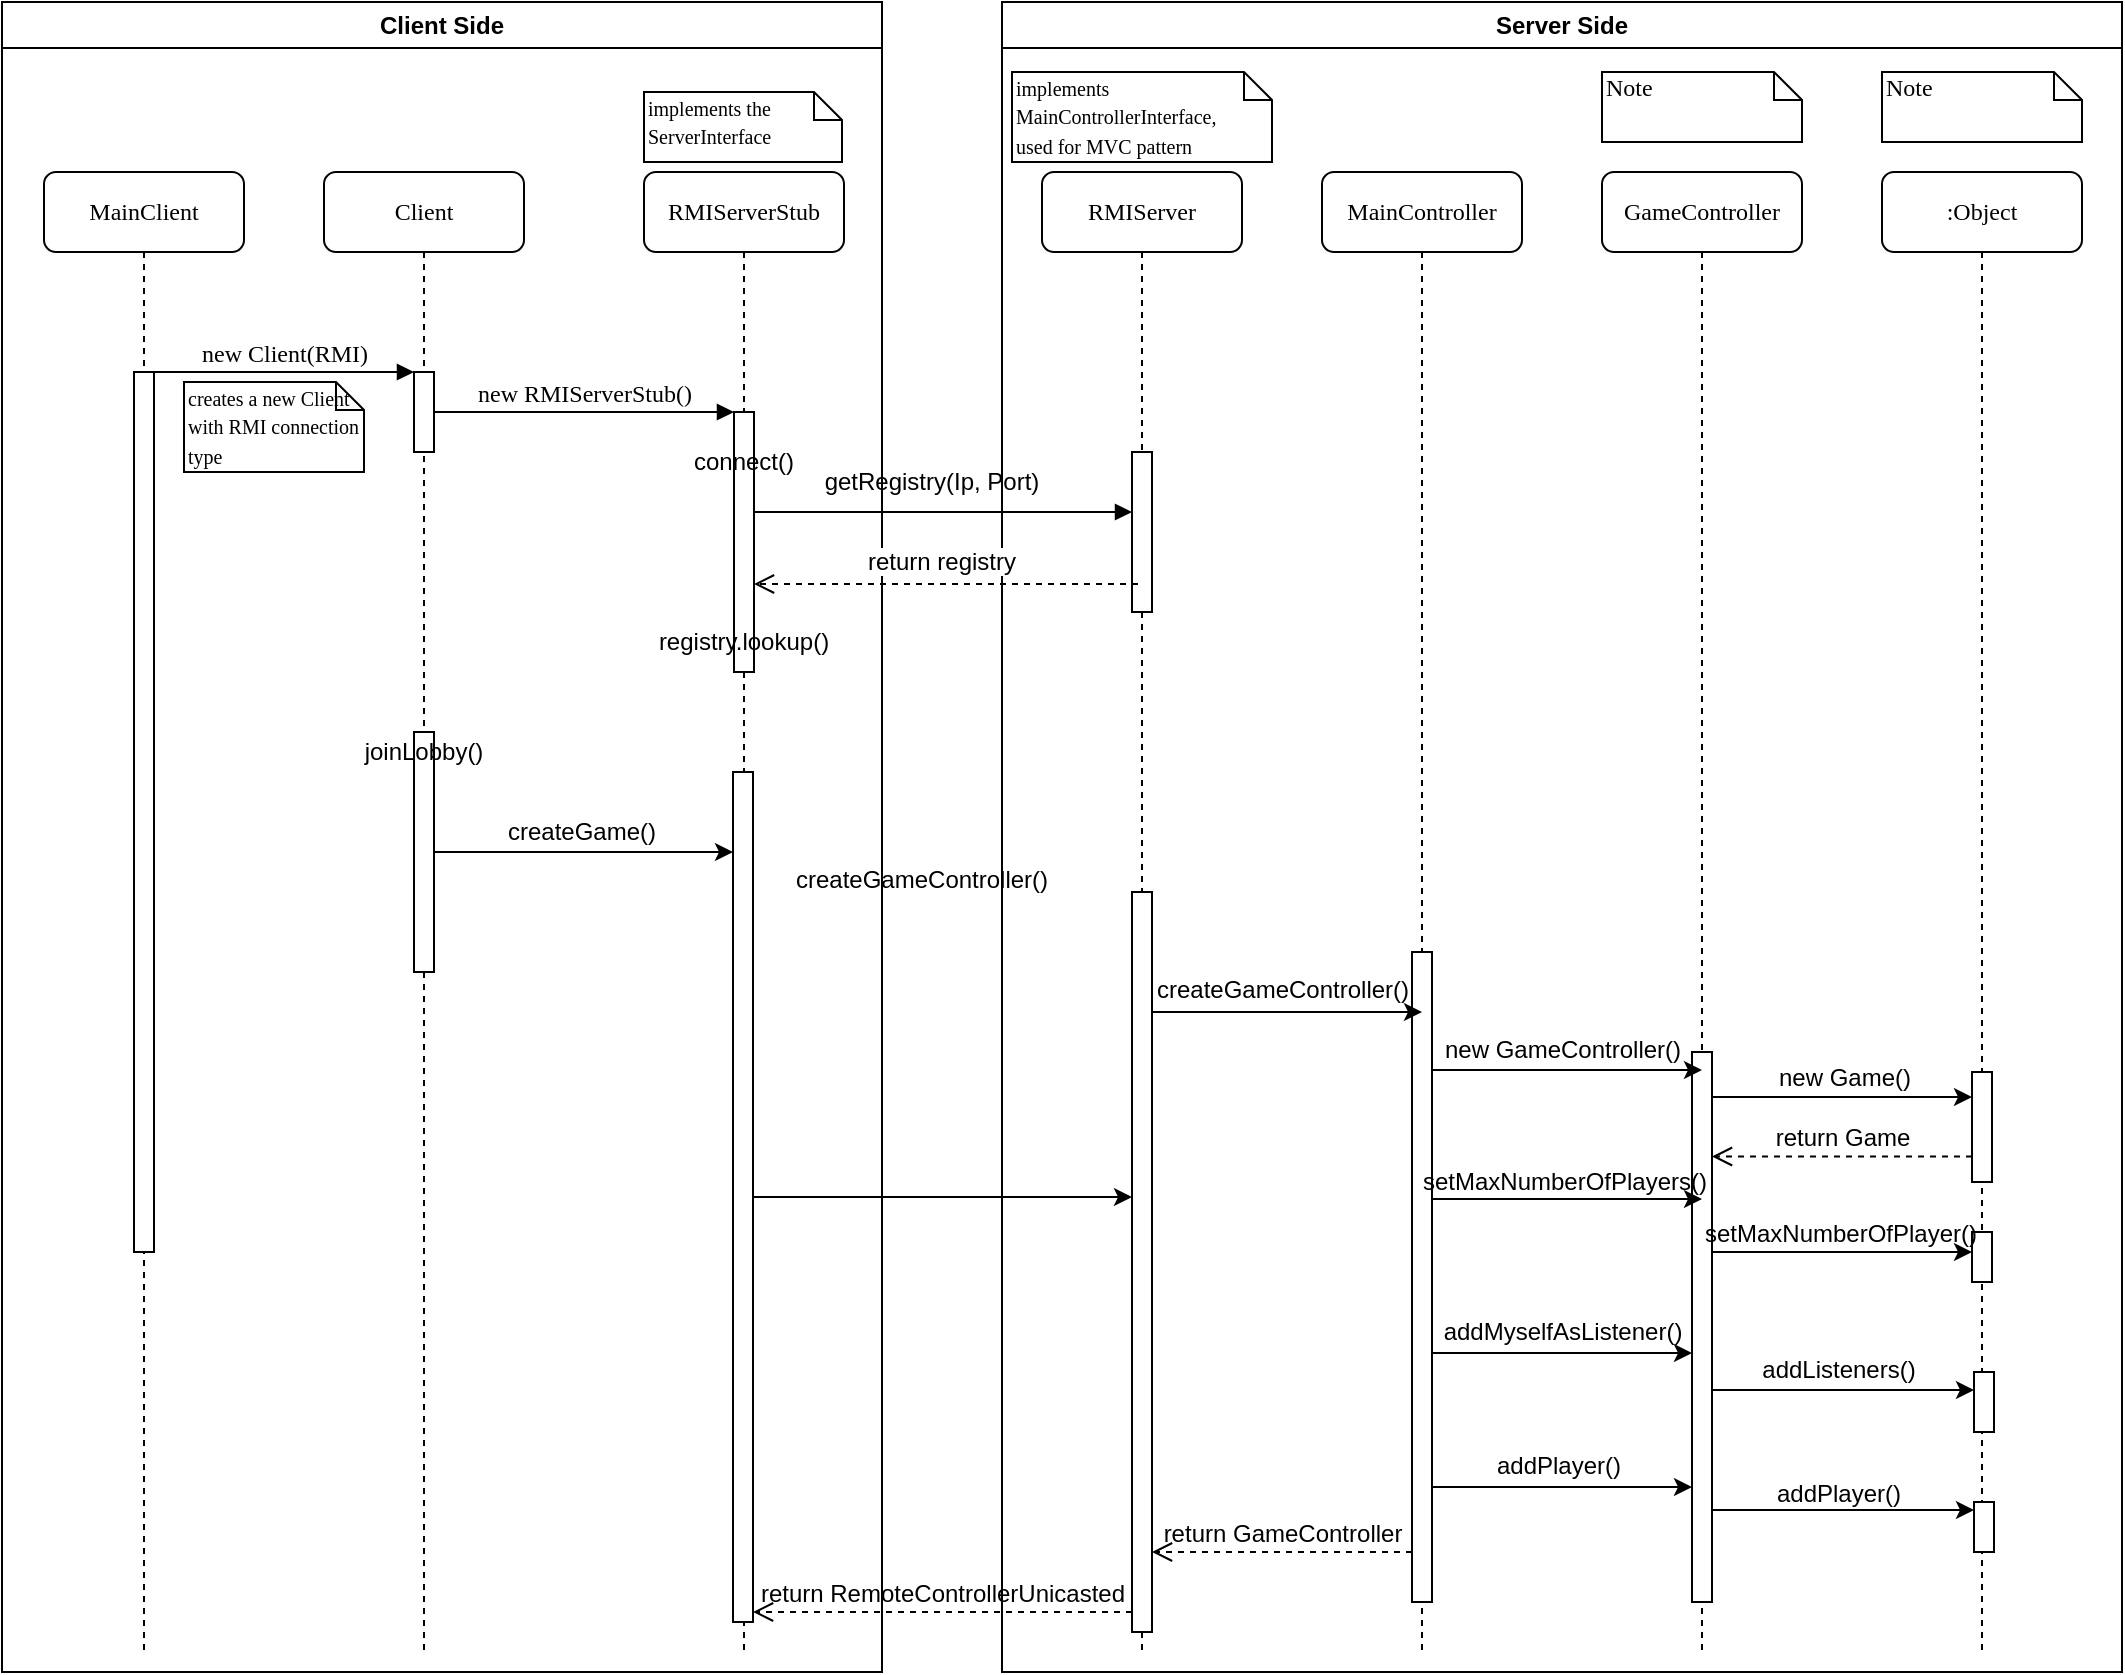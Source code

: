 <mxfile version="24.3.1" type="github" pages="2">
  <diagram name="RMI" id="13e1069c-82ec-6db2-03f1-153e76fe0fe0">
    <mxGraphModel dx="933" dy="1243" grid="1" gridSize="10" guides="1" tooltips="1" connect="1" arrows="1" fold="1" page="1" pageScale="1" pageWidth="1100" pageHeight="850" background="none" math="0" shadow="0">
      <root>
        <mxCell id="0" />
        <mxCell id="1" parent="0" />
        <mxCell id="7baba1c4bc27f4b0-2" value="Client" style="shape=umlLifeline;perimeter=lifelinePerimeter;whiteSpace=wrap;html=1;container=1;collapsible=0;recursiveResize=0;outlineConnect=0;rounded=1;shadow=0;comic=0;labelBackgroundColor=none;strokeWidth=1;fontFamily=Verdana;fontSize=12;align=center;" parent="1" vertex="1">
          <mxGeometry x="181" y="80" width="100" height="740" as="geometry" />
        </mxCell>
        <mxCell id="7baba1c4bc27f4b0-10" value="" style="html=1;points=[];perimeter=orthogonalPerimeter;rounded=0;shadow=0;comic=0;labelBackgroundColor=none;strokeWidth=1;fontFamily=Verdana;fontSize=12;align=center;" parent="7baba1c4bc27f4b0-2" vertex="1">
          <mxGeometry x="45" y="100" width="10" height="40" as="geometry" />
        </mxCell>
        <mxCell id="8pyYgzFeJsSSpmjWxX9b-11" value="" style="html=1;points=[];perimeter=orthogonalPerimeter;rounded=0;shadow=0;comic=0;labelBackgroundColor=none;strokeWidth=1;fontFamily=Verdana;fontSize=12;align=center;" vertex="1" parent="7baba1c4bc27f4b0-2">
          <mxGeometry x="45" y="280" width="10" height="120" as="geometry" />
        </mxCell>
        <mxCell id="8pyYgzFeJsSSpmjWxX9b-12" value="joinLobby()" style="text;html=1;align=center;verticalAlign=middle;whiteSpace=wrap;rounded=0;" vertex="1" parent="7baba1c4bc27f4b0-2">
          <mxGeometry x="20" y="275" width="60" height="30" as="geometry" />
        </mxCell>
        <mxCell id="7baba1c4bc27f4b0-3" value="RMIServerStub" style="shape=umlLifeline;perimeter=lifelinePerimeter;whiteSpace=wrap;html=1;container=1;collapsible=0;recursiveResize=0;outlineConnect=0;rounded=1;shadow=0;comic=0;labelBackgroundColor=none;strokeWidth=1;fontFamily=Verdana;fontSize=12;align=center;" parent="1" vertex="1">
          <mxGeometry x="341" y="80" width="100" height="740" as="geometry" />
        </mxCell>
        <mxCell id="7baba1c4bc27f4b0-13" value="" style="html=1;points=[];perimeter=orthogonalPerimeter;rounded=0;shadow=0;comic=0;labelBackgroundColor=none;strokeWidth=1;fontFamily=Verdana;fontSize=12;align=center;" parent="7baba1c4bc27f4b0-3" vertex="1">
          <mxGeometry x="45" y="120" width="10" height="130" as="geometry" />
        </mxCell>
        <mxCell id="8pyYgzFeJsSSpmjWxX9b-6" value="connect()" style="text;html=1;align=center;verticalAlign=middle;whiteSpace=wrap;rounded=0;" vertex="1" parent="7baba1c4bc27f4b0-3">
          <mxGeometry x="20" y="130" width="60" height="30" as="geometry" />
        </mxCell>
        <mxCell id="7baba1c4bc27f4b0-4" value="RMIServer" style="shape=umlLifeline;perimeter=lifelinePerimeter;whiteSpace=wrap;html=1;container=1;collapsible=0;recursiveResize=0;outlineConnect=0;rounded=1;shadow=0;comic=0;labelBackgroundColor=none;strokeWidth=1;fontFamily=Verdana;fontSize=12;align=center;" parent="1" vertex="1">
          <mxGeometry x="540" y="80" width="100" height="740" as="geometry" />
        </mxCell>
        <mxCell id="7baba1c4bc27f4b0-5" value="MainController" style="shape=umlLifeline;perimeter=lifelinePerimeter;whiteSpace=wrap;html=1;container=1;collapsible=0;recursiveResize=0;outlineConnect=0;rounded=1;shadow=0;comic=0;labelBackgroundColor=none;strokeWidth=1;fontFamily=Verdana;fontSize=12;align=center;" parent="1" vertex="1">
          <mxGeometry x="680" y="80" width="100" height="740" as="geometry" />
        </mxCell>
        <mxCell id="7baba1c4bc27f4b0-6" value="GameController" style="shape=umlLifeline;perimeter=lifelinePerimeter;whiteSpace=wrap;html=1;container=1;collapsible=0;recursiveResize=0;outlineConnect=0;rounded=1;shadow=0;comic=0;labelBackgroundColor=none;strokeWidth=1;fontFamily=Verdana;fontSize=12;align=center;" parent="1" vertex="1">
          <mxGeometry x="820" y="80" width="100" height="740" as="geometry" />
        </mxCell>
        <mxCell id="7baba1c4bc27f4b0-7" value=":Object" style="shape=umlLifeline;perimeter=lifelinePerimeter;whiteSpace=wrap;html=1;container=1;collapsible=0;recursiveResize=0;outlineConnect=0;rounded=1;shadow=0;comic=0;labelBackgroundColor=none;strokeWidth=1;fontFamily=Verdana;fontSize=12;align=center;" parent="1" vertex="1">
          <mxGeometry x="960" y="80" width="100" height="740" as="geometry" />
        </mxCell>
        <mxCell id="7baba1c4bc27f4b0-8" value="MainClient" style="shape=umlLifeline;perimeter=lifelinePerimeter;whiteSpace=wrap;html=1;container=1;collapsible=0;recursiveResize=0;outlineConnect=0;rounded=1;shadow=0;comic=0;labelBackgroundColor=none;strokeWidth=1;fontFamily=Verdana;fontSize=12;align=center;" parent="1" vertex="1">
          <mxGeometry x="41" y="80" width="100" height="740" as="geometry" />
        </mxCell>
        <mxCell id="7baba1c4bc27f4b0-9" value="" style="html=1;points=[];perimeter=orthogonalPerimeter;rounded=0;shadow=0;comic=0;labelBackgroundColor=none;strokeWidth=1;fontFamily=Verdana;fontSize=12;align=center;" parent="7baba1c4bc27f4b0-8" vertex="1">
          <mxGeometry x="45" y="100" width="10" height="440" as="geometry" />
        </mxCell>
        <mxCell id="7baba1c4bc27f4b0-16" value="" style="html=1;points=[];perimeter=orthogonalPerimeter;rounded=0;shadow=0;comic=0;labelBackgroundColor=none;strokeWidth=1;fontFamily=Verdana;fontSize=12;align=center;" parent="1" vertex="1">
          <mxGeometry x="585" y="220" width="10" height="80" as="geometry" />
        </mxCell>
        <mxCell id="7baba1c4bc27f4b0-17" value="" style="html=1;verticalAlign=bottom;endArrow=block;labelBackgroundColor=none;fontFamily=Verdana;fontSize=12;edgeStyle=elbowEdgeStyle;elbow=vertical;" parent="1" edge="1">
          <mxGeometry x="-1" y="-95" relative="1" as="geometry">
            <mxPoint x="396" y="250" as="sourcePoint" />
            <Array as="points">
              <mxPoint x="460" y="250" />
            </Array>
            <mxPoint x="585" y="250" as="targetPoint" />
            <mxPoint x="-86" y="-55" as="offset" />
          </mxGeometry>
        </mxCell>
        <mxCell id="7baba1c4bc27f4b0-22" value="" style="html=1;points=[];perimeter=orthogonalPerimeter;rounded=0;shadow=0;comic=0;labelBackgroundColor=none;strokeWidth=1;fontFamily=Verdana;fontSize=12;align=center;" parent="1" vertex="1">
          <mxGeometry x="585" y="440" width="10" height="370" as="geometry" />
        </mxCell>
        <mxCell id="7baba1c4bc27f4b0-11" value="new Client(RMI)" style="html=1;verticalAlign=bottom;endArrow=block;entryX=0;entryY=0;labelBackgroundColor=none;fontFamily=Verdana;fontSize=12;edgeStyle=elbowEdgeStyle;elbow=vertical;" parent="1" source="7baba1c4bc27f4b0-9" target="7baba1c4bc27f4b0-10" edge="1">
          <mxGeometry relative="1" as="geometry">
            <mxPoint x="161" y="190" as="sourcePoint" />
          </mxGeometry>
        </mxCell>
        <mxCell id="7baba1c4bc27f4b0-14" value="new RMIServerStub()" style="html=1;verticalAlign=bottom;endArrow=block;entryX=0;entryY=0;labelBackgroundColor=none;fontFamily=Verdana;fontSize=12;edgeStyle=elbowEdgeStyle;elbow=vertical;" parent="1" source="7baba1c4bc27f4b0-10" target="7baba1c4bc27f4b0-13" edge="1">
          <mxGeometry relative="1" as="geometry">
            <mxPoint x="311" y="200" as="sourcePoint" />
          </mxGeometry>
        </mxCell>
        <mxCell id="7baba1c4bc27f4b0-41" value="&lt;font style=&quot;font-size: 10px;&quot;&gt;creates a new Client with RMI connection type&lt;/font&gt;" style="shape=note;whiteSpace=wrap;html=1;size=14;verticalAlign=top;align=left;spacingTop=-6;rounded=0;shadow=0;comic=0;labelBackgroundColor=none;strokeWidth=1;fontFamily=Verdana;fontSize=12" parent="1" vertex="1">
          <mxGeometry x="111" y="185" width="90" height="45" as="geometry" />
        </mxCell>
        <mxCell id="7baba1c4bc27f4b0-45" value="Note" style="shape=note;whiteSpace=wrap;html=1;size=14;verticalAlign=top;align=left;spacingTop=-6;rounded=0;shadow=0;comic=0;labelBackgroundColor=none;strokeWidth=1;fontFamily=Verdana;fontSize=12" parent="1" vertex="1">
          <mxGeometry x="820" y="30" width="100" height="35" as="geometry" />
        </mxCell>
        <mxCell id="7baba1c4bc27f4b0-46" value="Note" style="shape=note;whiteSpace=wrap;html=1;size=14;verticalAlign=top;align=left;spacingTop=-6;rounded=0;shadow=0;comic=0;labelBackgroundColor=none;strokeWidth=1;fontFamily=Verdana;fontSize=12" parent="1" vertex="1">
          <mxGeometry x="960" y="30" width="100" height="35" as="geometry" />
        </mxCell>
        <mxCell id="8pyYgzFeJsSSpmjWxX9b-3" value="Client Side" style="swimlane;whiteSpace=wrap;html=1;" vertex="1" parent="1">
          <mxGeometry x="20" y="-5" width="440" height="835" as="geometry" />
        </mxCell>
        <mxCell id="7baba1c4bc27f4b0-42" value="&lt;span style=&quot;font-size: 10px;&quot;&gt;implements the ServerInterface&lt;/span&gt;" style="shape=note;whiteSpace=wrap;html=1;size=14;verticalAlign=top;align=left;spacingTop=-6;rounded=0;shadow=0;comic=0;labelBackgroundColor=none;strokeWidth=1;fontFamily=Verdana;fontSize=12" parent="8pyYgzFeJsSSpmjWxX9b-3" vertex="1">
          <mxGeometry x="321" y="45" width="99" height="35" as="geometry" />
        </mxCell>
        <mxCell id="8pyYgzFeJsSSpmjWxX9b-10" value="registry.lookup()" style="text;html=1;align=center;verticalAlign=middle;whiteSpace=wrap;rounded=0;" vertex="1" parent="8pyYgzFeJsSSpmjWxX9b-3">
          <mxGeometry x="341" y="305" width="60" height="30" as="geometry" />
        </mxCell>
        <mxCell id="8pyYgzFeJsSSpmjWxX9b-14" value="" style="html=1;points=[];perimeter=orthogonalPerimeter;rounded=0;shadow=0;comic=0;labelBackgroundColor=none;strokeWidth=1;fontFamily=Verdana;fontSize=12;align=center;" vertex="1" parent="8pyYgzFeJsSSpmjWxX9b-3">
          <mxGeometry x="365.5" y="385" width="10" height="425" as="geometry" />
        </mxCell>
        <mxCell id="8pyYgzFeJsSSpmjWxX9b-15" value="createGame()" style="text;html=1;align=center;verticalAlign=middle;whiteSpace=wrap;rounded=0;" vertex="1" parent="8pyYgzFeJsSSpmjWxX9b-3">
          <mxGeometry x="260" y="400" width="60" height="30" as="geometry" />
        </mxCell>
        <mxCell id="8pyYgzFeJsSSpmjWxX9b-4" value="Server Side" style="swimlane;whiteSpace=wrap;html=1;" vertex="1" parent="1">
          <mxGeometry x="520" y="-5" width="560" height="835" as="geometry" />
        </mxCell>
        <mxCell id="7baba1c4bc27f4b0-44" value="&lt;span style=&quot;font-size: 10px;&quot;&gt;implements MainControllerInterface,&lt;/span&gt;&lt;div&gt;&lt;span style=&quot;font-size: 10px;&quot;&gt;used for MVC pattern&lt;/span&gt;&lt;/div&gt;" style="shape=note;whiteSpace=wrap;html=1;size=14;verticalAlign=top;align=left;spacingTop=-6;rounded=0;shadow=0;comic=0;labelBackgroundColor=none;strokeWidth=1;fontFamily=Verdana;fontSize=12" parent="8pyYgzFeJsSSpmjWxX9b-4" vertex="1">
          <mxGeometry x="5" y="35" width="130" height="45" as="geometry" />
        </mxCell>
        <mxCell id="7baba1c4bc27f4b0-19" value="" style="html=1;points=[];perimeter=orthogonalPerimeter;rounded=0;shadow=0;comic=0;labelBackgroundColor=none;strokeWidth=1;fontFamily=Verdana;fontSize=12;align=center;" parent="8pyYgzFeJsSSpmjWxX9b-4" vertex="1">
          <mxGeometry x="205" y="475" width="10" height="325" as="geometry" />
        </mxCell>
        <mxCell id="8pyYgzFeJsSSpmjWxX9b-22" value="new GameController()" style="text;html=1;align=center;verticalAlign=middle;resizable=0;points=[];autosize=1;strokeColor=none;fillColor=none;" vertex="1" parent="8pyYgzFeJsSSpmjWxX9b-4">
          <mxGeometry x="210" y="509" width="140" height="30" as="geometry" />
        </mxCell>
        <mxCell id="7baba1c4bc27f4b0-28" value="" style="html=1;points=[];perimeter=orthogonalPerimeter;rounded=0;shadow=0;comic=0;labelBackgroundColor=none;strokeWidth=1;fontFamily=Verdana;fontSize=12;align=center;" parent="8pyYgzFeJsSSpmjWxX9b-4" vertex="1">
          <mxGeometry x="345" y="525" width="10" height="275" as="geometry" />
        </mxCell>
        <mxCell id="8pyYgzFeJsSSpmjWxX9b-25" value="" style="endArrow=classic;html=1;rounded=0;" edge="1" parent="8pyYgzFeJsSSpmjWxX9b-4">
          <mxGeometry width="50" height="50" relative="1" as="geometry">
            <mxPoint x="215" y="534" as="sourcePoint" />
            <mxPoint x="350" y="534" as="targetPoint" />
          </mxGeometry>
        </mxCell>
        <mxCell id="8pyYgzFeJsSSpmjWxX9b-26" value="" style="endArrow=classic;html=1;rounded=0;" edge="1" parent="8pyYgzFeJsSSpmjWxX9b-4">
          <mxGeometry width="50" height="50" relative="1" as="geometry">
            <mxPoint x="215" y="598.5" as="sourcePoint" />
            <mxPoint x="350" y="598.5" as="targetPoint" />
          </mxGeometry>
        </mxCell>
        <mxCell id="7baba1c4bc27f4b0-25" value="" style="html=1;points=[];perimeter=orthogonalPerimeter;rounded=0;shadow=0;comic=0;labelBackgroundColor=none;strokeColor=#000000;strokeWidth=1;fillColor=#FFFFFF;fontFamily=Verdana;fontSize=12;fontColor=#000000;align=center;" parent="8pyYgzFeJsSSpmjWxX9b-4" vertex="1">
          <mxGeometry x="485" y="535" width="10" height="55" as="geometry" />
        </mxCell>
        <mxCell id="8pyYgzFeJsSSpmjWxX9b-28" value="" style="endArrow=classic;html=1;rounded=0;" edge="1" parent="8pyYgzFeJsSSpmjWxX9b-4">
          <mxGeometry width="50" height="50" relative="1" as="geometry">
            <mxPoint x="355" y="547.5" as="sourcePoint" />
            <mxPoint x="485" y="547.5" as="targetPoint" />
          </mxGeometry>
        </mxCell>
        <mxCell id="8pyYgzFeJsSSpmjWxX9b-30" value="&lt;font face=&quot;Helvetica&quot;&gt;return Game&lt;/font&gt;" style="html=1;verticalAlign=bottom;endArrow=open;dashed=1;endSize=8;labelBackgroundColor=none;fontFamily=Verdana;fontSize=12;elbow=vertical;" edge="1" parent="8pyYgzFeJsSSpmjWxX9b-4">
          <mxGeometry relative="1" as="geometry">
            <mxPoint x="355" y="577.25" as="targetPoint" />
            <mxPoint x="485" y="577.25" as="sourcePoint" />
          </mxGeometry>
        </mxCell>
        <mxCell id="8pyYgzFeJsSSpmjWxX9b-31" value="" style="html=1;points=[];perimeter=orthogonalPerimeter;rounded=0;shadow=0;comic=0;labelBackgroundColor=none;strokeColor=#000000;strokeWidth=1;fillColor=#FFFFFF;fontFamily=Verdana;fontSize=12;fontColor=#000000;align=center;" vertex="1" parent="8pyYgzFeJsSSpmjWxX9b-4">
          <mxGeometry x="485" y="615" width="10" height="25" as="geometry" />
        </mxCell>
        <mxCell id="8pyYgzFeJsSSpmjWxX9b-32" value="" style="endArrow=classic;html=1;rounded=0;" edge="1" parent="8pyYgzFeJsSSpmjWxX9b-4">
          <mxGeometry width="50" height="50" relative="1" as="geometry">
            <mxPoint x="355" y="625" as="sourcePoint" />
            <mxPoint x="485" y="625" as="targetPoint" />
          </mxGeometry>
        </mxCell>
        <mxCell id="8pyYgzFeJsSSpmjWxX9b-35" value="" style="endArrow=classic;html=1;rounded=0;" edge="1" parent="8pyYgzFeJsSSpmjWxX9b-4">
          <mxGeometry width="50" height="50" relative="1" as="geometry">
            <mxPoint x="215" y="675.5" as="sourcePoint" />
            <mxPoint x="345" y="675.5" as="targetPoint" />
          </mxGeometry>
        </mxCell>
        <mxCell id="8pyYgzFeJsSSpmjWxX9b-36" value="addMyselfAsListener()" style="text;html=1;align=center;verticalAlign=middle;resizable=0;points=[];autosize=1;strokeColor=none;fillColor=none;" vertex="1" parent="8pyYgzFeJsSSpmjWxX9b-4">
          <mxGeometry x="210" y="650" width="140" height="30" as="geometry" />
        </mxCell>
        <mxCell id="8pyYgzFeJsSSpmjWxX9b-39" value="addListeners()" style="text;html=1;align=center;verticalAlign=middle;resizable=0;points=[];autosize=1;strokeColor=none;fillColor=none;" vertex="1" parent="8pyYgzFeJsSSpmjWxX9b-4">
          <mxGeometry x="368" y="669" width="100" height="30" as="geometry" />
        </mxCell>
        <mxCell id="8pyYgzFeJsSSpmjWxX9b-40" value="" style="endArrow=classic;html=1;rounded=0;" edge="1" parent="8pyYgzFeJsSSpmjWxX9b-4">
          <mxGeometry width="50" height="50" relative="1" as="geometry">
            <mxPoint x="215" y="742.5" as="sourcePoint" />
            <mxPoint x="345" y="742.5" as="targetPoint" />
          </mxGeometry>
        </mxCell>
        <mxCell id="8pyYgzFeJsSSpmjWxX9b-44" value="addPlayer()" style="text;html=1;align=center;verticalAlign=middle;resizable=0;points=[];autosize=1;strokeColor=none;fillColor=none;" vertex="1" parent="8pyYgzFeJsSSpmjWxX9b-4">
          <mxGeometry x="373" y="731" width="90" height="30" as="geometry" />
        </mxCell>
        <mxCell id="8pyYgzFeJsSSpmjWxX9b-5" value="getRegistry(Ip, Port)" style="text;html=1;align=center;verticalAlign=middle;whiteSpace=wrap;rounded=0;" vertex="1" parent="1">
          <mxGeometry x="430" y="220" width="110" height="30" as="geometry" />
        </mxCell>
        <mxCell id="8pyYgzFeJsSSpmjWxX9b-9" value="&lt;span style=&quot;text-wrap: nowrap; background-color: rgb(255, 255, 255);&quot;&gt;&lt;font style=&quot;font-size: 12px;&quot;&gt;return registry&lt;/font&gt;&lt;/span&gt;" style="text;html=1;align=center;verticalAlign=middle;whiteSpace=wrap;rounded=0;" vertex="1" parent="1">
          <mxGeometry x="460" y="260" width="60" height="30" as="geometry" />
        </mxCell>
        <mxCell id="8pyYgzFeJsSSpmjWxX9b-13" value="" style="endArrow=classic;html=1;rounded=0;" edge="1" parent="1" source="8pyYgzFeJsSSpmjWxX9b-11" target="8pyYgzFeJsSSpmjWxX9b-14">
          <mxGeometry width="50" height="50" relative="1" as="geometry">
            <mxPoint x="370" y="350" as="sourcePoint" />
            <mxPoint x="420" y="300" as="targetPoint" />
          </mxGeometry>
        </mxCell>
        <mxCell id="8pyYgzFeJsSSpmjWxX9b-17" value="" style="html=1;verticalAlign=bottom;endArrow=open;dashed=1;endSize=8;labelBackgroundColor=none;fontFamily=Verdana;fontSize=12;elbow=vertical;exitX=0.3;exitY=0.825;exitDx=0;exitDy=0;exitPerimeter=0;" edge="1" parent="1" source="7baba1c4bc27f4b0-16" target="7baba1c4bc27f4b0-13">
          <mxGeometry relative="1" as="geometry">
            <mxPoint x="106" y="610" as="targetPoint" />
            <mxPoint x="880" y="610" as="sourcePoint" />
          </mxGeometry>
        </mxCell>
        <mxCell id="8pyYgzFeJsSSpmjWxX9b-18" value="" style="endArrow=classic;html=1;rounded=0;" edge="1" parent="1" source="8pyYgzFeJsSSpmjWxX9b-14" target="7baba1c4bc27f4b0-22">
          <mxGeometry width="50" height="50" relative="1" as="geometry">
            <mxPoint x="370" y="450" as="sourcePoint" />
            <mxPoint x="420" y="400" as="targetPoint" />
          </mxGeometry>
        </mxCell>
        <mxCell id="8pyYgzFeJsSSpmjWxX9b-20" value="createGameController()" style="text;whiteSpace=wrap;" vertex="1" parent="1">
          <mxGeometry x="415" y="420" width="150" height="40" as="geometry" />
        </mxCell>
        <mxCell id="8pyYgzFeJsSSpmjWxX9b-21" value="" style="endArrow=classic;html=1;rounded=0;" edge="1" parent="1" source="7baba1c4bc27f4b0-22">
          <mxGeometry width="50" height="50" relative="1" as="geometry">
            <mxPoint x="750" y="550" as="sourcePoint" />
            <mxPoint x="730" y="500" as="targetPoint" />
          </mxGeometry>
        </mxCell>
        <mxCell id="8pyYgzFeJsSSpmjWxX9b-24" value="&lt;span style=&quot;text-align: left; text-wrap: wrap;&quot;&gt;createGameController()&lt;/span&gt;" style="text;html=1;align=center;verticalAlign=middle;resizable=0;points=[];autosize=1;strokeColor=none;fillColor=none;" vertex="1" parent="1">
          <mxGeometry x="585" y="474" width="150" height="30" as="geometry" />
        </mxCell>
        <mxCell id="8pyYgzFeJsSSpmjWxX9b-27" value="setMaxNumberOfPlayers()" style="text;html=1;align=center;verticalAlign=middle;resizable=0;points=[];autosize=1;strokeColor=none;fillColor=none;" vertex="1" parent="1">
          <mxGeometry x="716" y="570" width="170" height="30" as="geometry" />
        </mxCell>
        <mxCell id="8pyYgzFeJsSSpmjWxX9b-29" value="new Game()" style="text;html=1;align=center;verticalAlign=middle;resizable=0;points=[];autosize=1;strokeColor=none;fillColor=none;" vertex="1" parent="1">
          <mxGeometry x="896" y="518" width="90" height="30" as="geometry" />
        </mxCell>
        <mxCell id="8pyYgzFeJsSSpmjWxX9b-33" value="setMaxNumberOfPlayer()" style="text;html=1;align=center;verticalAlign=middle;resizable=0;points=[];autosize=1;strokeColor=none;fillColor=none;" vertex="1" parent="1">
          <mxGeometry x="859" y="596" width="160" height="30" as="geometry" />
        </mxCell>
        <mxCell id="8pyYgzFeJsSSpmjWxX9b-37" value="" style="html=1;points=[];perimeter=orthogonalPerimeter;rounded=0;shadow=0;comic=0;labelBackgroundColor=none;strokeColor=#000000;strokeWidth=1;fillColor=#FFFFFF;fontFamily=Verdana;fontSize=12;fontColor=#000000;align=center;" vertex="1" parent="1">
          <mxGeometry x="1006" y="680" width="10" height="30" as="geometry" />
        </mxCell>
        <mxCell id="8pyYgzFeJsSSpmjWxX9b-38" value="" style="endArrow=classic;html=1;rounded=0;" edge="1" parent="1">
          <mxGeometry width="50" height="50" relative="1" as="geometry">
            <mxPoint x="875" y="689" as="sourcePoint" />
            <mxPoint x="1006" y="689" as="targetPoint" />
          </mxGeometry>
        </mxCell>
        <mxCell id="8pyYgzFeJsSSpmjWxX9b-41" value="addPlayer()" style="text;html=1;align=center;verticalAlign=middle;resizable=0;points=[];autosize=1;strokeColor=none;fillColor=none;" vertex="1" parent="1">
          <mxGeometry x="753" y="712" width="90" height="30" as="geometry" />
        </mxCell>
        <mxCell id="8pyYgzFeJsSSpmjWxX9b-42" value="" style="html=1;points=[];perimeter=orthogonalPerimeter;rounded=0;shadow=0;comic=0;labelBackgroundColor=none;strokeColor=#000000;strokeWidth=1;fillColor=#FFFFFF;fontFamily=Verdana;fontSize=12;fontColor=#000000;align=center;" vertex="1" parent="1">
          <mxGeometry x="1006" y="745" width="10" height="25" as="geometry" />
        </mxCell>
        <mxCell id="8pyYgzFeJsSSpmjWxX9b-43" value="" style="endArrow=classic;html=1;rounded=0;" edge="1" parent="1">
          <mxGeometry width="50" height="50" relative="1" as="geometry">
            <mxPoint x="875" y="749" as="sourcePoint" />
            <mxPoint x="1006" y="749" as="targetPoint" />
          </mxGeometry>
        </mxCell>
        <mxCell id="8pyYgzFeJsSSpmjWxX9b-45" value="&lt;font face=&quot;Helvetica&quot;&gt;return GameController&lt;/font&gt;" style="html=1;verticalAlign=bottom;endArrow=open;dashed=1;endSize=8;labelBackgroundColor=none;fontFamily=Verdana;fontSize=12;elbow=vertical;" edge="1" parent="1" source="7baba1c4bc27f4b0-19" target="7baba1c4bc27f4b0-22">
          <mxGeometry relative="1" as="geometry">
            <mxPoint x="885" y="582.25" as="targetPoint" />
            <mxPoint x="1015" y="582.25" as="sourcePoint" />
            <Array as="points">
              <mxPoint x="670" y="770" />
            </Array>
            <mxPoint as="offset" />
          </mxGeometry>
        </mxCell>
        <mxCell id="8pyYgzFeJsSSpmjWxX9b-46" value="&lt;font face=&quot;Helvetica&quot;&gt;return RemoteControllerUnicasted&lt;/font&gt;" style="html=1;verticalAlign=bottom;endArrow=open;dashed=1;endSize=8;labelBackgroundColor=none;fontFamily=Verdana;fontSize=12;elbow=vertical;" edge="1" parent="1" source="7baba1c4bc27f4b0-22" target="8pyYgzFeJsSSpmjWxX9b-14">
          <mxGeometry x="0.003" relative="1" as="geometry">
            <mxPoint x="605" y="780" as="targetPoint" />
            <mxPoint x="735" y="780" as="sourcePoint" />
            <Array as="points">
              <mxPoint x="510" y="800" />
            </Array>
            <mxPoint as="offset" />
          </mxGeometry>
        </mxCell>
      </root>
    </mxGraphModel>
  </diagram>
  <diagram id="PTuNVYC4ECMEZcZXWqGg" name="Socket">
    <mxGraphModel dx="1120" dy="472" grid="1" gridSize="10" guides="1" tooltips="1" connect="1" arrows="1" fold="1" page="1" pageScale="1" pageWidth="3300" pageHeight="2339" math="0" shadow="0">
      <root>
        <mxCell id="0" />
        <mxCell id="1" parent="0" />
      </root>
    </mxGraphModel>
  </diagram>
</mxfile>
